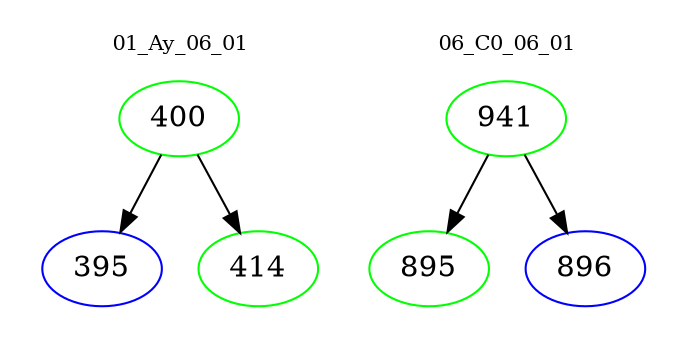 digraph{
subgraph cluster_0 {
color = white
label = "01_Ay_06_01";
fontsize=10;
T0_400 [label="400", color="green"]
T0_400 -> T0_395 [color="black"]
T0_395 [label="395", color="blue"]
T0_400 -> T0_414 [color="black"]
T0_414 [label="414", color="green"]
}
subgraph cluster_1 {
color = white
label = "06_C0_06_01";
fontsize=10;
T1_941 [label="941", color="green"]
T1_941 -> T1_895 [color="black"]
T1_895 [label="895", color="green"]
T1_941 -> T1_896 [color="black"]
T1_896 [label="896", color="blue"]
}
}
